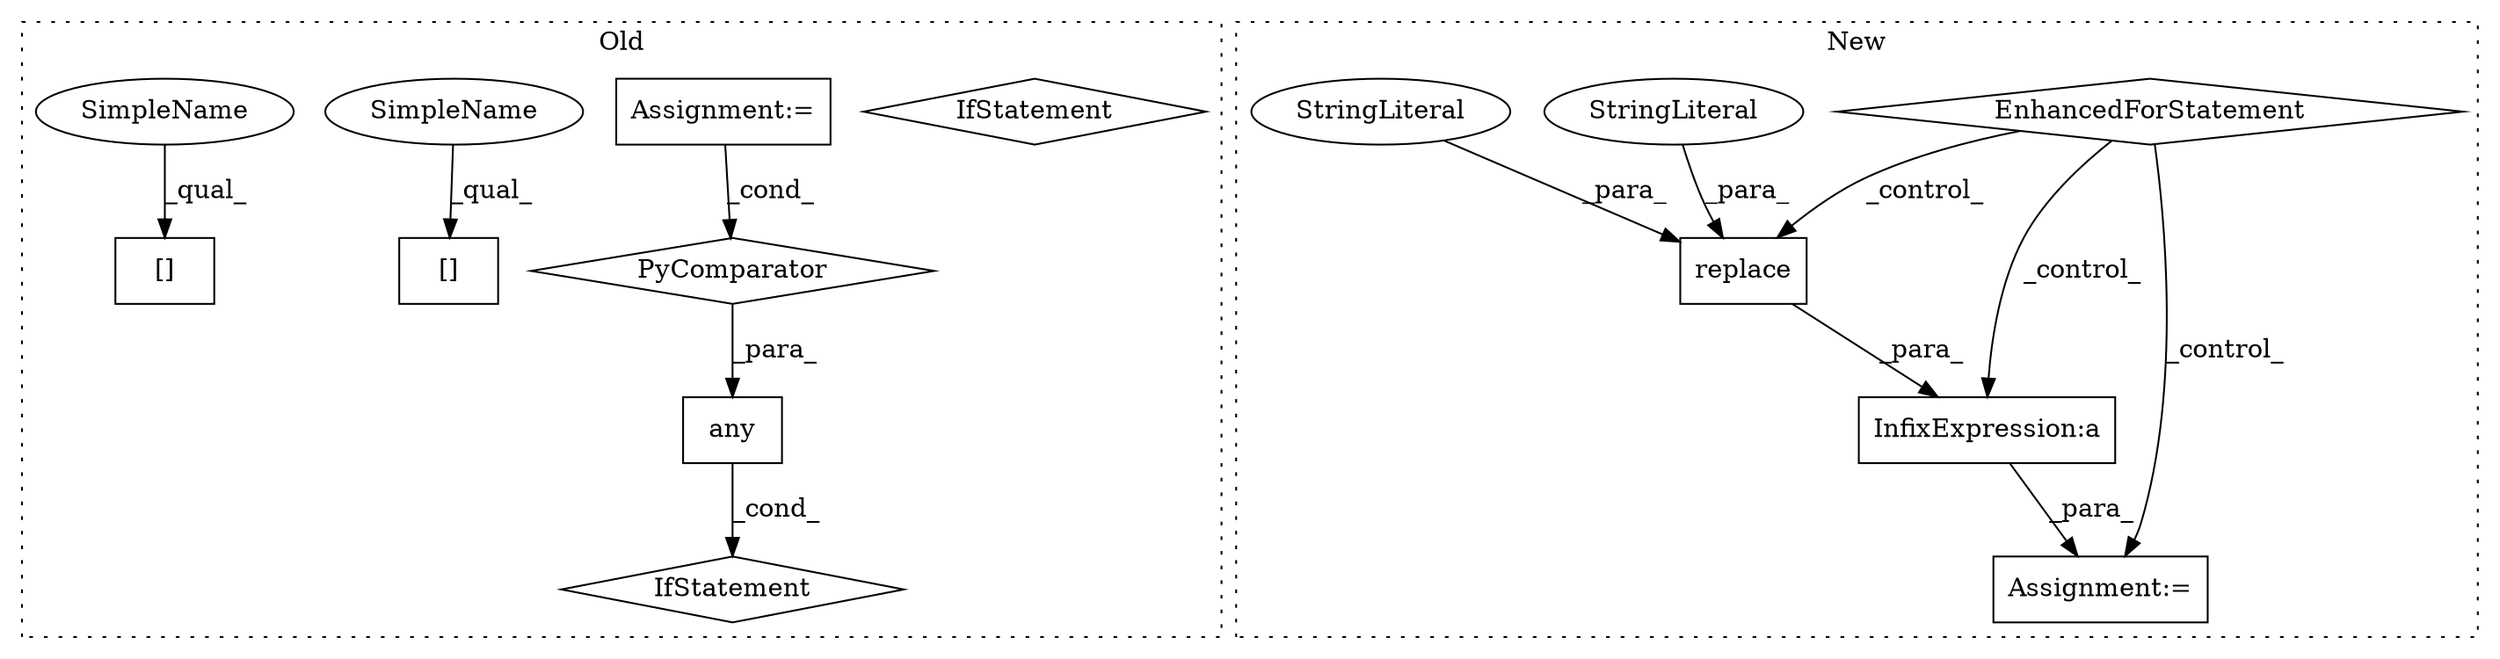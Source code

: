 digraph G {
subgraph cluster0 {
1 [label="any" a="32" s="4232,4391" l="17,-5" shape="box"];
3 [label="PyComparator" a="113" s="4342" l="41" shape="diamond"];
5 [label="IfStatement" a="25" s="4342" l="41" shape="diamond"];
9 [label="[]" a="2" s="4426,4435" l="8,1" shape="box"];
10 [label="Assignment:=" a="7" s="4342" l="41" shape="box"];
11 [label="IfStatement" a="25" s="4228,4386" l="4,2" shape="diamond"];
13 [label="[]" a="2" s="4264,4273" l="8,1" shape="box"];
14 [label="SimpleName" a="42" s="4426" l="7" shape="ellipse"];
15 [label="SimpleName" a="42" s="4264" l="7" shape="ellipse"];
label = "Old";
style="dotted";
}
subgraph cluster1 {
2 [label="replace" a="32" s="4497,4511" l="8,1" shape="box"];
4 [label="EnhancedForStatement" a="70" s="4095,4209" l="53,2" shape="diamond"];
6 [label="StringLiteral" a="45" s="4505" l="3" shape="ellipse"];
7 [label="StringLiteral" a="45" s="4509" l="2" shape="ellipse"];
8 [label="InfixExpression:a" a="27" s="4513" l="3" shape="box"];
12 [label="Assignment:=" a="7" s="4482" l="1" shape="box"];
label = "New";
style="dotted";
}
1 -> 11 [label="_cond_"];
2 -> 8 [label="_para_"];
3 -> 1 [label="_para_"];
4 -> 12 [label="_control_"];
4 -> 2 [label="_control_"];
4 -> 8 [label="_control_"];
6 -> 2 [label="_para_"];
7 -> 2 [label="_para_"];
8 -> 12 [label="_para_"];
10 -> 3 [label="_cond_"];
14 -> 9 [label="_qual_"];
15 -> 13 [label="_qual_"];
}